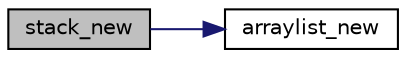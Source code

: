 digraph "stack_new"
{
 // INTERACTIVE_SVG=YES
 // LATEX_PDF_SIZE
  edge [fontname="Helvetica",fontsize="10",labelfontname="Helvetica",labelfontsize="10"];
  node [fontname="Helvetica",fontsize="10",shape=record];
  rankdir="LR";
  Node14 [label="stack_new",height=0.2,width=0.4,color="black", fillcolor="grey75", style="filled", fontcolor="black",tooltip=" "];
  Node14 -> Node15 [color="midnightblue",fontsize="10",style="solid",fontname="Helvetica"];
  Node15 [label="arraylist_new",height=0.2,width=0.4,color="black", fillcolor="white", style="filled",URL="$arraylist_8h.html#a0f3dce9a4ff6eec624a885cab52d5cb1",tooltip=" "];
}
